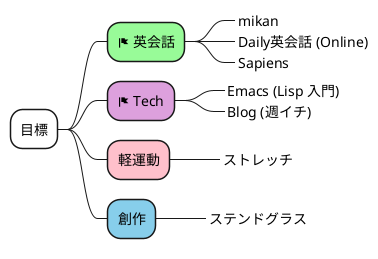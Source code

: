 @startmindmap
*[#white] 目標
**[#palegreen] <&flag> 英会話
***_ mikan
***_ Daily英会話 (Online)
***_ Sapiens
**[#plum] <&flag> Tech
***_ Emacs (Lisp 入門)
***_ Blog (週イチ)
**[#pink] 軽運動
***_ ストレッチ
**[#skyblue] 創作
***_ ステンドグラス
@endmindmap
